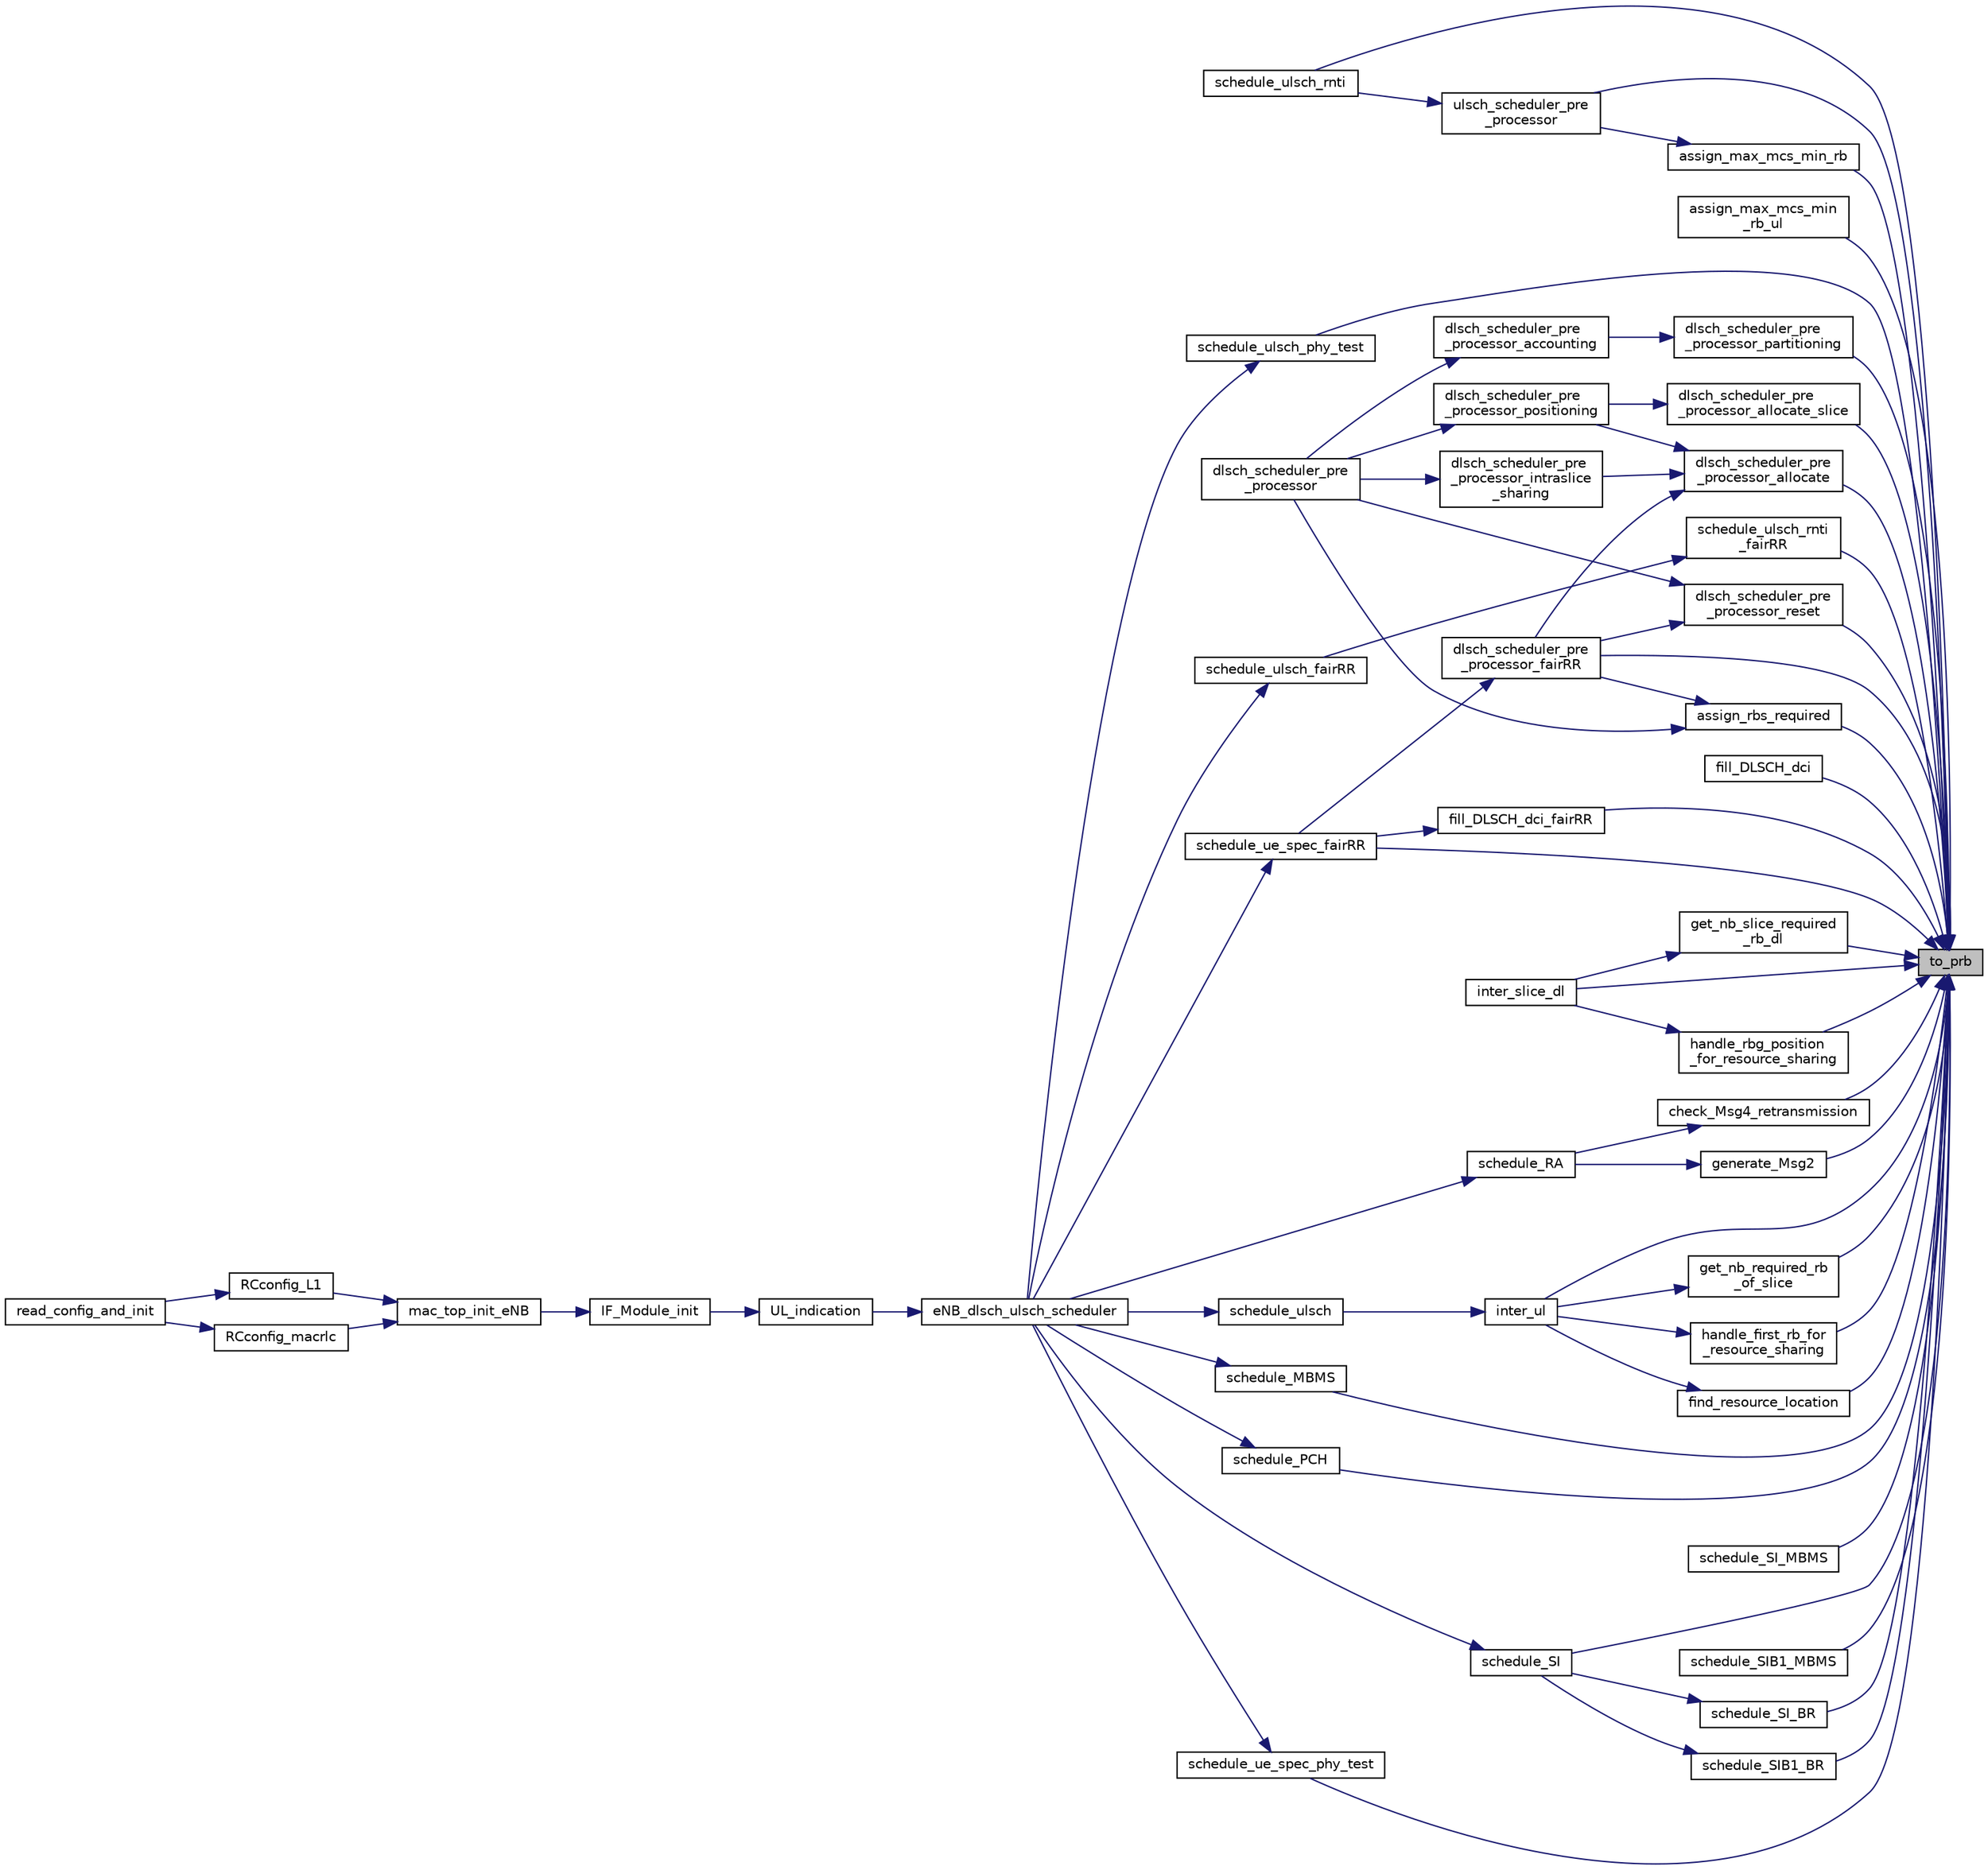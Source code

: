 digraph "to_prb"
{
 // LATEX_PDF_SIZE
  edge [fontname="Helvetica",fontsize="10",labelfontname="Helvetica",labelfontsize="10"];
  node [fontname="Helvetica",fontsize="10",shape=record];
  rankdir="RL";
  Node1 [label="to_prb",height=0.2,width=0.4,color="black", fillcolor="grey75", style="filled", fontcolor="black",tooltip=" "];
  Node1 -> Node2 [dir="back",color="midnightblue",fontsize="10",style="solid",fontname="Helvetica"];
  Node2 [label="assign_max_mcs_min_rb",height=0.2,width=0.4,color="black", fillcolor="white", style="filled",URL="$group____mac.html#gadb513b2fbfe989ae539cafba25fe97da",tooltip=" "];
  Node2 -> Node3 [dir="back",color="midnightblue",fontsize="10",style="solid",fontname="Helvetica"];
  Node3 [label="ulsch_scheduler_pre\l_processor",height=0.2,width=0.4,color="black", fillcolor="white", style="filled",URL="$group____mac.html#ga9b0d9fce88877cda3f402198e12e80e1",tooltip="ULSCH PRE_PROCESSOR."];
  Node3 -> Node4 [dir="back",color="midnightblue",fontsize="10",style="solid",fontname="Helvetica"];
  Node4 [label="schedule_ulsch_rnti",height=0.2,width=0.4,color="black", fillcolor="white", style="filled",URL="$group____mac.html#ga2dee5c794a1e2e0b49f729119f74ffae",tooltip="ULSCH Scheduling per RNTI."];
  Node1 -> Node5 [dir="back",color="midnightblue",fontsize="10",style="solid",fontname="Helvetica"];
  Node5 [label="assign_max_mcs_min\l_rb_ul",height=0.2,width=0.4,color="black", fillcolor="white", style="filled",URL="$eNB__scheduler__ulsch_8c.html#a5e25aa292ef9033ea67a5afcc15a0faa",tooltip=" "];
  Node1 -> Node6 [dir="back",color="midnightblue",fontsize="10",style="solid",fontname="Helvetica"];
  Node6 [label="assign_rbs_required",height=0.2,width=0.4,color="black", fillcolor="white", style="filled",URL="$group____mac.html#gafef1503392659cdc47f2946f4efe2a47",tooltip=" "];
  Node6 -> Node7 [dir="back",color="midnightblue",fontsize="10",style="solid",fontname="Helvetica"];
  Node7 [label="dlsch_scheduler_pre\l_processor",height=0.2,width=0.4,color="black", fillcolor="white", style="filled",URL="$group____mac.html#gabd5df338fec1a4a9267ab153e6b357fc",tooltip=" "];
  Node6 -> Node8 [dir="back",color="midnightblue",fontsize="10",style="solid",fontname="Helvetica"];
  Node8 [label="dlsch_scheduler_pre\l_processor_fairRR",height=0.2,width=0.4,color="black", fillcolor="white", style="filled",URL="$eNB__scheduler__fairRR_8h.html#a7da6f349ceb5e7c4aaa672b485af4c57",tooltip=" "];
  Node8 -> Node9 [dir="back",color="midnightblue",fontsize="10",style="solid",fontname="Helvetica"];
  Node9 [label="schedule_ue_spec_fairRR",height=0.2,width=0.4,color="black", fillcolor="white", style="filled",URL="$eNB__scheduler__fairRR_8h.html#a7cb0cf3bc998bebe482e86b52503abb1",tooltip=" "];
  Node9 -> Node10 [dir="back",color="midnightblue",fontsize="10",style="solid",fontname="Helvetica"];
  Node10 [label="eNB_dlsch_ulsch_scheduler",height=0.2,width=0.4,color="black", fillcolor="white", style="filled",URL="$group____mac.html#ga2a3ebd99050898af5b0f5ff9c9785897",tooltip=" "];
  Node10 -> Node11 [dir="back",color="midnightblue",fontsize="10",style="solid",fontname="Helvetica"];
  Node11 [label="UL_indication",height=0.2,width=0.4,color="black", fillcolor="white", style="filled",URL="$IF__Module_8h.html#a0e2ef22a02b2c6683ab06f6d53f92e4d",tooltip=" "];
  Node11 -> Node12 [dir="back",color="midnightblue",fontsize="10",style="solid",fontname="Helvetica"];
  Node12 [label="IF_Module_init",height=0.2,width=0.4,color="black", fillcolor="white", style="filled",URL="$IF__Module_8h.html#a889f718a2d163ae240f8aa0732d35a81",tooltip=" "];
  Node12 -> Node13 [dir="back",color="midnightblue",fontsize="10",style="solid",fontname="Helvetica"];
  Node13 [label="mac_top_init_eNB",height=0.2,width=0.4,color="black", fillcolor="white", style="filled",URL="$group____mac.html#ga7b366a80fdb7f92ef5b4418560f2c330",tooltip=" "];
  Node13 -> Node14 [dir="back",color="midnightblue",fontsize="10",style="solid",fontname="Helvetica"];
  Node14 [label="RCconfig_L1",height=0.2,width=0.4,color="black", fillcolor="white", style="filled",URL="$group____enb__app.html#gaf0a0b784f891b689029fdac80981bb48",tooltip=" "];
  Node14 -> Node15 [dir="back",color="midnightblue",fontsize="10",style="solid",fontname="Helvetica"];
  Node15 [label="read_config_and_init",height=0.2,width=0.4,color="black", fillcolor="white", style="filled",URL="$group____enb__app.html#gafd8182cd803334f6a7df61898dc81389",tooltip=" "];
  Node13 -> Node16 [dir="back",color="midnightblue",fontsize="10",style="solid",fontname="Helvetica"];
  Node16 [label="RCconfig_macrlc",height=0.2,width=0.4,color="black", fillcolor="white", style="filled",URL="$group____enb__app.html#gad938d81629b25898f7beb6f9c854846b",tooltip=" "];
  Node16 -> Node15 [dir="back",color="midnightblue",fontsize="10",style="solid",fontname="Helvetica"];
  Node1 -> Node17 [dir="back",color="midnightblue",fontsize="10",style="solid",fontname="Helvetica"];
  Node17 [label="check_Msg4_retransmission",height=0.2,width=0.4,color="black", fillcolor="white", style="filled",URL="$eNB__scheduler__RA_8c.html#a1ed5e4d0da1265b2ffad9afe5e4b80df",tooltip=" "];
  Node17 -> Node18 [dir="back",color="midnightblue",fontsize="10",style="solid",fontname="Helvetica"];
  Node18 [label="schedule_RA",height=0.2,width=0.4,color="black", fillcolor="white", style="filled",URL="$group____mac.html#ga9fced5fac952bd5b3f37c136509d1f2d",tooltip="First stage of Random-Access Scheduling. Loops over the ras and checks if RAR, Msg3 or its retransmis..."];
  Node18 -> Node10 [dir="back",color="midnightblue",fontsize="10",style="solid",fontname="Helvetica"];
  Node1 -> Node19 [dir="back",color="midnightblue",fontsize="10",style="solid",fontname="Helvetica"];
  Node19 [label="dlsch_scheduler_pre\l_processor_allocate",height=0.2,width=0.4,color="black", fillcolor="white", style="filled",URL="$group____mac.html#ga7967f5e1d163b7ca3e02016fabaa6e23",tooltip=" "];
  Node19 -> Node8 [dir="back",color="midnightblue",fontsize="10",style="solid",fontname="Helvetica"];
  Node19 -> Node20 [dir="back",color="midnightblue",fontsize="10",style="solid",fontname="Helvetica"];
  Node20 [label="dlsch_scheduler_pre\l_processor_intraslice\l_sharing",height=0.2,width=0.4,color="black", fillcolor="white", style="filled",URL="$group____mac.html#ga396eb2c6b3abeea03b592a8bbcacd62a",tooltip=" "];
  Node20 -> Node7 [dir="back",color="midnightblue",fontsize="10",style="solid",fontname="Helvetica"];
  Node19 -> Node21 [dir="back",color="midnightblue",fontsize="10",style="solid",fontname="Helvetica"];
  Node21 [label="dlsch_scheduler_pre\l_processor_positioning",height=0.2,width=0.4,color="black", fillcolor="white", style="filled",URL="$group____mac.html#gab9e5177a5ba6e9f6927a1721c1ed8cb2",tooltip=" "];
  Node21 -> Node7 [dir="back",color="midnightblue",fontsize="10",style="solid",fontname="Helvetica"];
  Node1 -> Node22 [dir="back",color="midnightblue",fontsize="10",style="solid",fontname="Helvetica"];
  Node22 [label="dlsch_scheduler_pre\l_processor_allocate_slice",height=0.2,width=0.4,color="black", fillcolor="white", style="filled",URL="$group____mac.html#gaa3887aa966928ed8b2429e77985e4f16",tooltip=" "];
  Node22 -> Node21 [dir="back",color="midnightblue",fontsize="10",style="solid",fontname="Helvetica"];
  Node1 -> Node8 [dir="back",color="midnightblue",fontsize="10",style="solid",fontname="Helvetica"];
  Node1 -> Node23 [dir="back",color="midnightblue",fontsize="10",style="solid",fontname="Helvetica"];
  Node23 [label="dlsch_scheduler_pre\l_processor_partitioning",height=0.2,width=0.4,color="black", fillcolor="white", style="filled",URL="$group____mac.html#gaa33033ac203d4bb3ff99ea6112dc12b5",tooltip=" "];
  Node23 -> Node24 [dir="back",color="midnightblue",fontsize="10",style="solid",fontname="Helvetica"];
  Node24 [label="dlsch_scheduler_pre\l_processor_accounting",height=0.2,width=0.4,color="black", fillcolor="white", style="filled",URL="$group____mac.html#ga4642459b17f900b13cc8428fb388444b",tooltip=" "];
  Node24 -> Node7 [dir="back",color="midnightblue",fontsize="10",style="solid",fontname="Helvetica"];
  Node1 -> Node25 [dir="back",color="midnightblue",fontsize="10",style="solid",fontname="Helvetica"];
  Node25 [label="dlsch_scheduler_pre\l_processor_reset",height=0.2,width=0.4,color="black", fillcolor="white", style="filled",URL="$group____mac.html#gaee0547f8ed49d0a2bd05db80be0c1be8",tooltip=" "];
  Node25 -> Node7 [dir="back",color="midnightblue",fontsize="10",style="solid",fontname="Helvetica"];
  Node25 -> Node8 [dir="back",color="midnightblue",fontsize="10",style="solid",fontname="Helvetica"];
  Node1 -> Node26 [dir="back",color="midnightblue",fontsize="10",style="solid",fontname="Helvetica"];
  Node26 [label="fill_DLSCH_dci",height=0.2,width=0.4,color="black", fillcolor="white", style="filled",URL="$group____mac.html#gaae8b334fff212c9393ee5776110346a0",tooltip="Second stage of DLSCH scheduling, after schedule_SI, schedule_RA and schedule_dlsch have been called...."];
  Node1 -> Node27 [dir="back",color="midnightblue",fontsize="10",style="solid",fontname="Helvetica"];
  Node27 [label="fill_DLSCH_dci_fairRR",height=0.2,width=0.4,color="black", fillcolor="white", style="filled",URL="$eNB__scheduler__fairRR_8h.html#a231ce773ad7020460637a437f0b3aa02",tooltip=" "];
  Node27 -> Node9 [dir="back",color="midnightblue",fontsize="10",style="solid",fontname="Helvetica"];
  Node1 -> Node28 [dir="back",color="midnightblue",fontsize="10",style="solid",fontname="Helvetica"];
  Node28 [label="find_resource_location",height=0.2,width=0.4,color="black", fillcolor="white", style="filled",URL="$group____mac.html#ga843d57689dc468d82ccfc38d829c9529",tooltip="此為uplink slice isolation的專用函式, 負責找尋未使用資源的最大連續長度, 因為在uplink的resource allocation 表示法為 first_rb+allocati..."];
  Node28 -> Node29 [dir="back",color="midnightblue",fontsize="10",style="solid",fontname="Helvetica"];
  Node29 [label="inter_ul",height=0.2,width=0.4,color="black", fillcolor="white", style="filled",URL="$group____mac.html#ga5acd1c6a075210ea3f1759c977dd9574",tooltip="這是本論文最重要的函式之一，負責處理uplink 的slice isolation和resource sharing 的運算處理。"];
  Node29 -> Node30 [dir="back",color="midnightblue",fontsize="10",style="solid",fontname="Helvetica"];
  Node30 [label="schedule_ulsch",height=0.2,width=0.4,color="black", fillcolor="white", style="filled",URL="$group____mac.html#ga8b96ae9e7064bd69159f7bc41f2aaba5",tooltip="top ULSCH Scheduling for TDD (config 1-6)."];
  Node30 -> Node10 [dir="back",color="midnightblue",fontsize="10",style="solid",fontname="Helvetica"];
  Node1 -> Node31 [dir="back",color="midnightblue",fontsize="10",style="solid",fontname="Helvetica"];
  Node31 [label="generate_Msg2",height=0.2,width=0.4,color="black", fillcolor="white", style="filled",URL="$eNB__scheduler__RA_8c.html#ada6375cb54c8e1a9c0a99dfaf9f69bf4",tooltip=" "];
  Node31 -> Node18 [dir="back",color="midnightblue",fontsize="10",style="solid",fontname="Helvetica"];
  Node1 -> Node32 [dir="back",color="midnightblue",fontsize="10",style="solid",fontname="Helvetica"];
  Node32 [label="get_nb_required_rb\l_of_slice",height=0.2,width=0.4,color="black", fillcolor="white", style="filled",URL="$group____mac.html#ga37b62166ca57e55a1c2947e92fd110e7",tooltip="本函式負責讀取各UE的RLC buffer status（unit: byte），並轉換成rb數量存入slice_required_rb，因此輸出結果會得到該slice在那個scheduling sub..."];
  Node32 -> Node29 [dir="back",color="midnightblue",fontsize="10",style="solid",fontname="Helvetica"];
  Node1 -> Node33 [dir="back",color="midnightblue",fontsize="10",style="solid",fontname="Helvetica"];
  Node33 [label="get_nb_slice_required\l_rb_dl",height=0.2,width=0.4,color="black", fillcolor="white", style="filled",URL="$group____mac.html#ga275c4da83e0965d111702c9880a8db4e",tooltip="本函式負責讀取各UE的RLC buffer status（unit: byte），並轉換成rb數量存入slice_required_rb，因此輸出結果會得到該slice在那個scheduling sub..."];
  Node33 -> Node34 [dir="back",color="midnightblue",fontsize="10",style="solid",fontname="Helvetica"];
  Node34 [label="inter_slice_dl",height=0.2,width=0.4,color="black", fillcolor="white", style="filled",URL="$group____mac.html#ga7ab2acef126a7e073a41b9be6f80ae1d",tooltip="這是本論文最重要的函式之一，負責處理downlink 的slice isolation和resource sharing 的運算處理。"];
  Node1 -> Node35 [dir="back",color="midnightblue",fontsize="10",style="solid",fontname="Helvetica"];
  Node35 [label="handle_first_rb_for\l_resource_sharing",height=0.2,width=0.4,color="black", fillcolor="white", style="filled",URL="$group____mac.html#ga6b448de39155e59527eb267288f51931",tooltip="由於uplink DCI 填法為資源起始位置(first_rb)＋資源佔有長度來表示resource allocation. 因此此函式負責根據所有排程的資源長度計算出first_rb"];
  Node35 -> Node29 [dir="back",color="midnightblue",fontsize="10",style="solid",fontname="Helvetica"];
  Node1 -> Node36 [dir="back",color="midnightblue",fontsize="10",style="solid",fontname="Helvetica"];
  Node36 [label="handle_rbg_position\l_for_resource_sharing",height=0.2,width=0.4,color="black", fillcolor="white", style="filled",URL="$eNB__scheduler__dlsch_8c.html#a5b2a5de3ca8f2478f492ac02eefd3d82",tooltip=" "];
  Node36 -> Node34 [dir="back",color="midnightblue",fontsize="10",style="solid",fontname="Helvetica"];
  Node1 -> Node34 [dir="back",color="midnightblue",fontsize="10",style="solid",fontname="Helvetica"];
  Node1 -> Node29 [dir="back",color="midnightblue",fontsize="10",style="solid",fontname="Helvetica"];
  Node1 -> Node37 [dir="back",color="midnightblue",fontsize="10",style="solid",fontname="Helvetica"];
  Node37 [label="schedule_MBMS",height=0.2,width=0.4,color="black", fillcolor="white", style="filled",URL="$group____mac.html#ga467b6d5c32d1607f95d4da25b18601ad",tooltip="MBMS scheduling: Checking the position for MBSFN subframes. Create MSI, transfer MCCH from RRC to MAC..."];
  Node37 -> Node10 [dir="back",color="midnightblue",fontsize="10",style="solid",fontname="Helvetica"];
  Node1 -> Node38 [dir="back",color="midnightblue",fontsize="10",style="solid",fontname="Helvetica"];
  Node38 [label="schedule_PCH",height=0.2,width=0.4,color="black", fillcolor="white", style="filled",URL="$group____mac.html#ga315f527307d1f3b4802ebc51a0e00d5f",tooltip="First stage of PCH Scheduling. Gets a PCH SDU from RRC if available and computes the MCS required to ..."];
  Node38 -> Node10 [dir="back",color="midnightblue",fontsize="10",style="solid",fontname="Helvetica"];
  Node1 -> Node39 [dir="back",color="midnightblue",fontsize="10",style="solid",fontname="Helvetica"];
  Node39 [label="schedule_SI",height=0.2,width=0.4,color="black", fillcolor="white", style="filled",URL="$group____mac.html#ga89cfae638deeee04f4f6f472029d31e5",tooltip="First stage of SI Scheduling. Gets a SI SDU from RRC if available and computes the MCS required to tr..."];
  Node39 -> Node10 [dir="back",color="midnightblue",fontsize="10",style="solid",fontname="Helvetica"];
  Node1 -> Node40 [dir="back",color="midnightblue",fontsize="10",style="solid",fontname="Helvetica"];
  Node40 [label="schedule_SI_BR",height=0.2,width=0.4,color="black", fillcolor="white", style="filled",URL="$eNB__scheduler__bch_8c.html#a2872f8d1780e7fad27c2bd1c8f3f9d04",tooltip=" "];
  Node40 -> Node39 [dir="back",color="midnightblue",fontsize="10",style="solid",fontname="Helvetica"];
  Node1 -> Node41 [dir="back",color="midnightblue",fontsize="10",style="solid",fontname="Helvetica"];
  Node41 [label="schedule_SI_MBMS",height=0.2,width=0.4,color="black", fillcolor="white", style="filled",URL="$group____mac.html#ga1d71ca94c027ca34e03e7594cc060829",tooltip="First stage of SI Scheduling. Gets a SI SDU from RRC if available and computes the MCS required to tr..."];
  Node1 -> Node42 [dir="back",color="midnightblue",fontsize="10",style="solid",fontname="Helvetica"];
  Node42 [label="schedule_SIB1_BR",height=0.2,width=0.4,color="black", fillcolor="white", style="filled",URL="$eNB__scheduler__bch_8c.html#a77972fe70c3db20c88f0636e0b4c961d",tooltip=" "];
  Node42 -> Node39 [dir="back",color="midnightblue",fontsize="10",style="solid",fontname="Helvetica"];
  Node1 -> Node43 [dir="back",color="midnightblue",fontsize="10",style="solid",fontname="Helvetica"];
  Node43 [label="schedule_SIB1_MBMS",height=0.2,width=0.4,color="black", fillcolor="white", style="filled",URL="$eNB__scheduler__bch_8c.html#aa2fc0ff934066b2c31e018777350f3e4",tooltip=" "];
  Node1 -> Node9 [dir="back",color="midnightblue",fontsize="10",style="solid",fontname="Helvetica"];
  Node1 -> Node44 [dir="back",color="midnightblue",fontsize="10",style="solid",fontname="Helvetica"];
  Node44 [label="schedule_ue_spec_phy_test",height=0.2,width=0.4,color="black", fillcolor="white", style="filled",URL="$group____mac.html#gaf37ba484dd657678cb1a760027e945e6",tooltip=" "];
  Node44 -> Node10 [dir="back",color="midnightblue",fontsize="10",style="solid",fontname="Helvetica"];
  Node1 -> Node45 [dir="back",color="midnightblue",fontsize="10",style="solid",fontname="Helvetica"];
  Node45 [label="schedule_ulsch_phy_test",height=0.2,width=0.4,color="black", fillcolor="white", style="filled",URL="$group____mac.html#ga7150fa1246d2af5b8807841adea861ec",tooltip=" "];
  Node45 -> Node10 [dir="back",color="midnightblue",fontsize="10",style="solid",fontname="Helvetica"];
  Node1 -> Node4 [dir="back",color="midnightblue",fontsize="10",style="solid",fontname="Helvetica"];
  Node1 -> Node46 [dir="back",color="midnightblue",fontsize="10",style="solid",fontname="Helvetica"];
  Node46 [label="schedule_ulsch_rnti\l_fairRR",height=0.2,width=0.4,color="black", fillcolor="white", style="filled",URL="$eNB__scheduler__fairRR_8h.html#aa934d69ee1837d4678ccbf53c0d67ca2",tooltip=" "];
  Node46 -> Node47 [dir="back",color="midnightblue",fontsize="10",style="solid",fontname="Helvetica"];
  Node47 [label="schedule_ulsch_fairRR",height=0.2,width=0.4,color="black", fillcolor="white", style="filled",URL="$eNB__scheduler__fairRR_8h.html#a8146cedda1d2207695a30d8088ecd35e",tooltip=" "];
  Node47 -> Node10 [dir="back",color="midnightblue",fontsize="10",style="solid",fontname="Helvetica"];
  Node1 -> Node3 [dir="back",color="midnightblue",fontsize="10",style="solid",fontname="Helvetica"];
}
